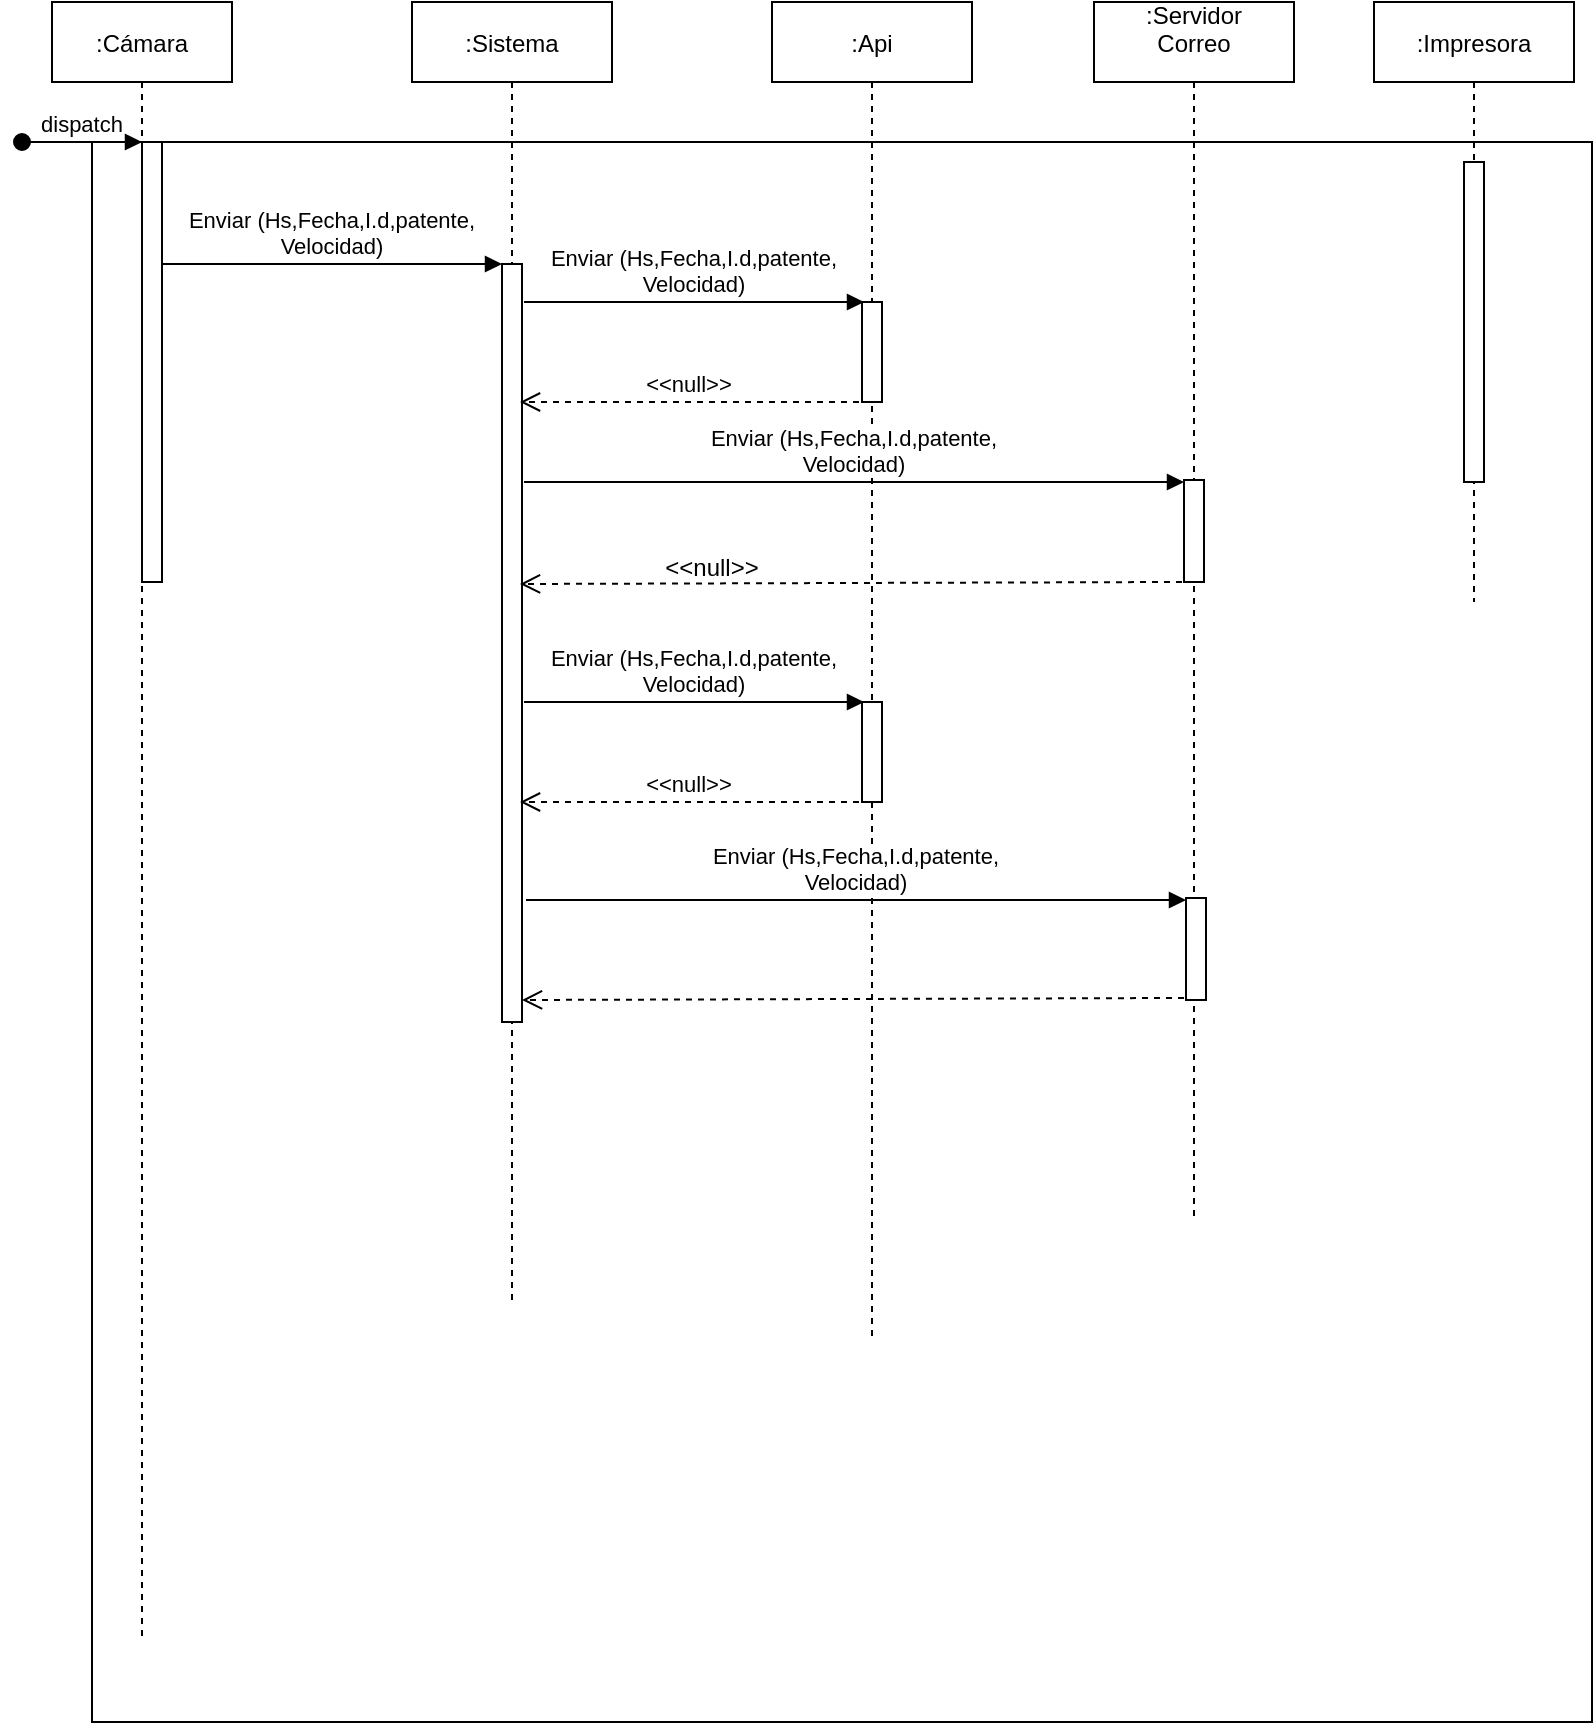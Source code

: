 <mxfile version="20.5.1" type="github">
  <diagram id="kgpKYQtTHZ0yAKxKKP6v" name="Page-1">
    <mxGraphModel dx="868" dy="482" grid="1" gridSize="10" guides="1" tooltips="1" connect="1" arrows="1" fold="1" page="1" pageScale="1" pageWidth="850" pageHeight="1100" math="0" shadow="0">
      <root>
        <mxCell id="0" />
        <mxCell id="1" parent="0" />
        <mxCell id="M0CQ6oxBDmV-9MIL71eg-13" value="" style="rounded=0;whiteSpace=wrap;html=1;" parent="1" vertex="1">
          <mxGeometry x="60" y="150" width="750" height="790" as="geometry" />
        </mxCell>
        <mxCell id="3nuBFxr9cyL0pnOWT2aG-1" value=":Cámara" style="shape=umlLifeline;perimeter=lifelinePerimeter;container=1;collapsible=0;recursiveResize=0;rounded=0;shadow=0;strokeWidth=1;" parent="1" vertex="1">
          <mxGeometry x="40" y="80" width="90" height="820" as="geometry" />
        </mxCell>
        <mxCell id="3nuBFxr9cyL0pnOWT2aG-2" value="" style="points=[];perimeter=orthogonalPerimeter;rounded=0;shadow=0;strokeWidth=1;" parent="3nuBFxr9cyL0pnOWT2aG-1" vertex="1">
          <mxGeometry x="45" y="70" width="10" height="220" as="geometry" />
        </mxCell>
        <mxCell id="3nuBFxr9cyL0pnOWT2aG-3" value="dispatch" style="verticalAlign=bottom;startArrow=oval;endArrow=block;startSize=8;shadow=0;strokeWidth=1;" parent="3nuBFxr9cyL0pnOWT2aG-1" target="3nuBFxr9cyL0pnOWT2aG-2" edge="1">
          <mxGeometry relative="1" as="geometry">
            <mxPoint x="-15" y="70" as="sourcePoint" />
          </mxGeometry>
        </mxCell>
        <mxCell id="3nuBFxr9cyL0pnOWT2aG-5" value=":Sistema" style="shape=umlLifeline;perimeter=lifelinePerimeter;container=1;collapsible=0;recursiveResize=0;rounded=0;shadow=0;strokeWidth=1;" parent="1" vertex="1">
          <mxGeometry x="220" y="80" width="100" height="650" as="geometry" />
        </mxCell>
        <mxCell id="3nuBFxr9cyL0pnOWT2aG-6" value="" style="points=[];perimeter=orthogonalPerimeter;rounded=0;shadow=0;strokeWidth=1;" parent="3nuBFxr9cyL0pnOWT2aG-5" vertex="1">
          <mxGeometry x="45" y="131" width="10" height="379" as="geometry" />
        </mxCell>
        <mxCell id="3nuBFxr9cyL0pnOWT2aG-8" value="Enviar (Hs,Fecha,I.d,patente,&#xa;Velocidad)" style="verticalAlign=bottom;endArrow=block;entryX=0;entryY=0;shadow=0;strokeWidth=1;" parent="1" edge="1">
          <mxGeometry relative="1" as="geometry">
            <mxPoint x="95" y="211" as="sourcePoint" />
            <mxPoint x="265" y="211.0" as="targetPoint" />
            <Array as="points">
              <mxPoint x="175" y="211" />
            </Array>
          </mxGeometry>
        </mxCell>
        <mxCell id="M0CQ6oxBDmV-9MIL71eg-2" value=":Api" style="shape=umlLifeline;perimeter=lifelinePerimeter;container=1;collapsible=0;recursiveResize=0;rounded=0;shadow=0;strokeWidth=1;" parent="1" vertex="1">
          <mxGeometry x="400" y="80" width="100" height="670" as="geometry" />
        </mxCell>
        <mxCell id="M0CQ6oxBDmV-9MIL71eg-3" value="" style="points=[];perimeter=orthogonalPerimeter;rounded=0;shadow=0;strokeWidth=1;" parent="M0CQ6oxBDmV-9MIL71eg-2" vertex="1">
          <mxGeometry x="45" y="150" width="10" height="50" as="geometry" />
        </mxCell>
        <mxCell id="SZ8pcLvOxQJ-LKVlNp_l-4" value="" style="points=[];perimeter=orthogonalPerimeter;rounded=0;shadow=0;strokeWidth=1;" vertex="1" parent="M0CQ6oxBDmV-9MIL71eg-2">
          <mxGeometry x="45" y="350" width="10" height="50" as="geometry" />
        </mxCell>
        <mxCell id="M0CQ6oxBDmV-9MIL71eg-4" value=":Servidor&#xa;Correo&#xa;" style="shape=umlLifeline;perimeter=lifelinePerimeter;container=1;collapsible=0;recursiveResize=0;rounded=0;shadow=0;strokeWidth=1;" parent="1" vertex="1">
          <mxGeometry x="561" y="80" width="100" height="610" as="geometry" />
        </mxCell>
        <mxCell id="M0CQ6oxBDmV-9MIL71eg-5" value="" style="points=[];perimeter=orthogonalPerimeter;rounded=0;shadow=0;strokeWidth=1;" parent="M0CQ6oxBDmV-9MIL71eg-4" vertex="1">
          <mxGeometry x="45" y="239" width="10" height="51" as="geometry" />
        </mxCell>
        <mxCell id="M0CQ6oxBDmV-9MIL71eg-9" value="Enviar (Hs,Fecha,I.d,patente,&#xa;Velocidad)" style="verticalAlign=bottom;endArrow=block;shadow=0;strokeWidth=1;" parent="M0CQ6oxBDmV-9MIL71eg-4" edge="1">
          <mxGeometry relative="1" as="geometry">
            <mxPoint x="-285" y="240" as="sourcePoint" />
            <mxPoint x="45" y="240" as="targetPoint" />
            <Array as="points" />
          </mxGeometry>
        </mxCell>
        <mxCell id="M0CQ6oxBDmV-9MIL71eg-6" value=":Impresora" style="shape=umlLifeline;perimeter=lifelinePerimeter;container=1;collapsible=0;recursiveResize=0;rounded=0;shadow=0;strokeWidth=1;" parent="1" vertex="1">
          <mxGeometry x="701" y="80" width="100" height="300" as="geometry" />
        </mxCell>
        <mxCell id="M0CQ6oxBDmV-9MIL71eg-7" value="" style="points=[];perimeter=orthogonalPerimeter;rounded=0;shadow=0;strokeWidth=1;" parent="M0CQ6oxBDmV-9MIL71eg-6" vertex="1">
          <mxGeometry x="45" y="80" width="10" height="160" as="geometry" />
        </mxCell>
        <mxCell id="M0CQ6oxBDmV-9MIL71eg-8" value="Enviar (Hs,Fecha,I.d,patente,&#xa;Velocidad)" style="verticalAlign=bottom;endArrow=block;entryX=0;entryY=0;shadow=0;strokeWidth=1;" parent="1" edge="1">
          <mxGeometry relative="1" as="geometry">
            <mxPoint x="276" y="230" as="sourcePoint" />
            <mxPoint x="446" y="230.0" as="targetPoint" />
            <Array as="points">
              <mxPoint x="356" y="230" />
            </Array>
          </mxGeometry>
        </mxCell>
        <mxCell id="M0CQ6oxBDmV-9MIL71eg-10" value="&lt;&lt;null&gt;&gt;" style="verticalAlign=bottom;endArrow=open;dashed=1;endSize=8;shadow=0;strokeWidth=1;" parent="1" edge="1">
          <mxGeometry relative="1" as="geometry">
            <mxPoint x="274" y="280" as="targetPoint" />
            <mxPoint x="443.5" y="280" as="sourcePoint" />
          </mxGeometry>
        </mxCell>
        <mxCell id="M0CQ6oxBDmV-9MIL71eg-11" value="" style="verticalAlign=bottom;endArrow=open;dashed=1;endSize=8;shadow=0;strokeWidth=1;exitX=0.1;exitY=0.784;exitDx=0;exitDy=0;exitPerimeter=0;" parent="1" edge="1">
          <mxGeometry x="0.069" y="-20" relative="1" as="geometry">
            <mxPoint x="274" y="371" as="targetPoint" />
            <mxPoint x="605" y="369.984" as="sourcePoint" />
            <mxPoint as="offset" />
          </mxGeometry>
        </mxCell>
        <mxCell id="SZ8pcLvOxQJ-LKVlNp_l-2" value="&amp;lt;&amp;lt;null&amp;gt;&amp;gt;" style="text;html=1;strokeColor=none;fillColor=none;align=center;verticalAlign=middle;whiteSpace=wrap;rounded=0;" vertex="1" parent="1">
          <mxGeometry x="340" y="347.5" width="60" height="30" as="geometry" />
        </mxCell>
        <mxCell id="SZ8pcLvOxQJ-LKVlNp_l-5" value="Enviar (Hs,Fecha,I.d,patente,&#xa;Velocidad)" style="verticalAlign=bottom;endArrow=block;entryX=0;entryY=0;shadow=0;strokeWidth=1;" edge="1" parent="1">
          <mxGeometry relative="1" as="geometry">
            <mxPoint x="276" y="430" as="sourcePoint" />
            <mxPoint x="446" y="430.0" as="targetPoint" />
            <Array as="points">
              <mxPoint x="356" y="430" />
            </Array>
          </mxGeometry>
        </mxCell>
        <mxCell id="SZ8pcLvOxQJ-LKVlNp_l-6" value="" style="points=[];perimeter=orthogonalPerimeter;rounded=0;shadow=0;strokeWidth=1;" vertex="1" parent="1">
          <mxGeometry x="607" y="528" width="10" height="51" as="geometry" />
        </mxCell>
        <mxCell id="SZ8pcLvOxQJ-LKVlNp_l-7" value="Enviar (Hs,Fecha,I.d,patente,&#xa;Velocidad)" style="verticalAlign=bottom;endArrow=block;shadow=0;strokeWidth=1;" edge="1" parent="1">
          <mxGeometry relative="1" as="geometry">
            <mxPoint x="277" y="529" as="sourcePoint" />
            <mxPoint x="607" y="529" as="targetPoint" />
            <Array as="points" />
          </mxGeometry>
        </mxCell>
        <mxCell id="SZ8pcLvOxQJ-LKVlNp_l-8" value="" style="verticalAlign=bottom;endArrow=open;dashed=1;endSize=8;shadow=0;strokeWidth=1;exitX=0.1;exitY=0.784;exitDx=0;exitDy=0;exitPerimeter=0;" edge="1" parent="1">
          <mxGeometry x="0.069" y="-20" relative="1" as="geometry">
            <mxPoint x="275" y="579" as="targetPoint" />
            <mxPoint x="606" y="577.984" as="sourcePoint" />
            <mxPoint as="offset" />
          </mxGeometry>
        </mxCell>
        <mxCell id="SZ8pcLvOxQJ-LKVlNp_l-9" value="&lt;&lt;null&gt;&gt;" style="verticalAlign=bottom;endArrow=open;dashed=1;endSize=8;shadow=0;strokeWidth=1;" edge="1" parent="1">
          <mxGeometry relative="1" as="geometry">
            <mxPoint x="274" y="480" as="targetPoint" />
            <mxPoint x="443.5" y="480" as="sourcePoint" />
          </mxGeometry>
        </mxCell>
      </root>
    </mxGraphModel>
  </diagram>
</mxfile>
